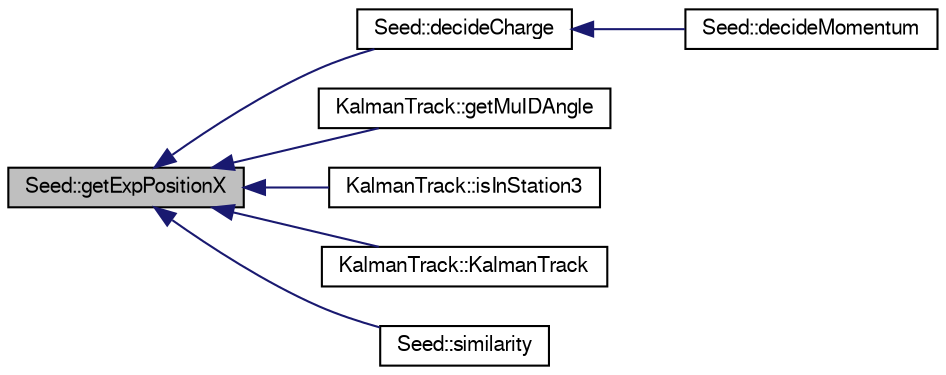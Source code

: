 digraph "Seed::getExpPositionX"
{
  bgcolor="transparent";
  edge [fontname="FreeSans",fontsize="10",labelfontname="FreeSans",labelfontsize="10"];
  node [fontname="FreeSans",fontsize="10",shape=record];
  rankdir="LR";
  Node1 [label="Seed::getExpPositionX",height=0.2,width=0.4,color="black", fillcolor="grey75", style="filled" fontcolor="black"];
  Node1 -> Node2 [dir="back",color="midnightblue",fontsize="10",style="solid",fontname="FreeSans"];
  Node2 [label="Seed::decideCharge",height=0.2,width=0.4,color="black",URL="$db/d19/classSeed.html#abe4d1096850cbf386062a71ebf3924c6"];
  Node2 -> Node3 [dir="back",color="midnightblue",fontsize="10",style="solid",fontname="FreeSans"];
  Node3 [label="Seed::decideMomentum",height=0.2,width=0.4,color="black",URL="$db/d19/classSeed.html#a61bdb0715b33633484cfdf22c198e04b"];
  Node1 -> Node4 [dir="back",color="midnightblue",fontsize="10",style="solid",fontname="FreeSans"];
  Node4 [label="KalmanTrack::getMuIDAngle",height=0.2,width=0.4,color="black",URL="$d9/dc3/classKalmanTrack.html#a5109b783a2a64bfcf59edd72a728abd5"];
  Node1 -> Node5 [dir="back",color="midnightblue",fontsize="10",style="solid",fontname="FreeSans"];
  Node5 [label="KalmanTrack::isInStation3",height=0.2,width=0.4,color="black",URL="$d9/dc3/classKalmanTrack.html#ac7e41743680505a0c0951c730921f0a9",tooltip="Check if the seed goes to station 3+ or station 3-. "];
  Node1 -> Node6 [dir="back",color="midnightblue",fontsize="10",style="solid",fontname="FreeSans"];
  Node6 [label="KalmanTrack::KalmanTrack",height=0.2,width=0.4,color="black",URL="$d9/dc3/classKalmanTrack.html#a1781fbc1ebabbda4a1fc16fe4ab38ecb"];
  Node1 -> Node7 [dir="back",color="midnightblue",fontsize="10",style="solid",fontname="FreeSans"];
  Node7 [label="Seed::similarity",height=0.2,width=0.4,color="black",URL="$db/d19/classSeed.html#abd6a6b474153e7200e2ccad2b9a8a813"];
}
